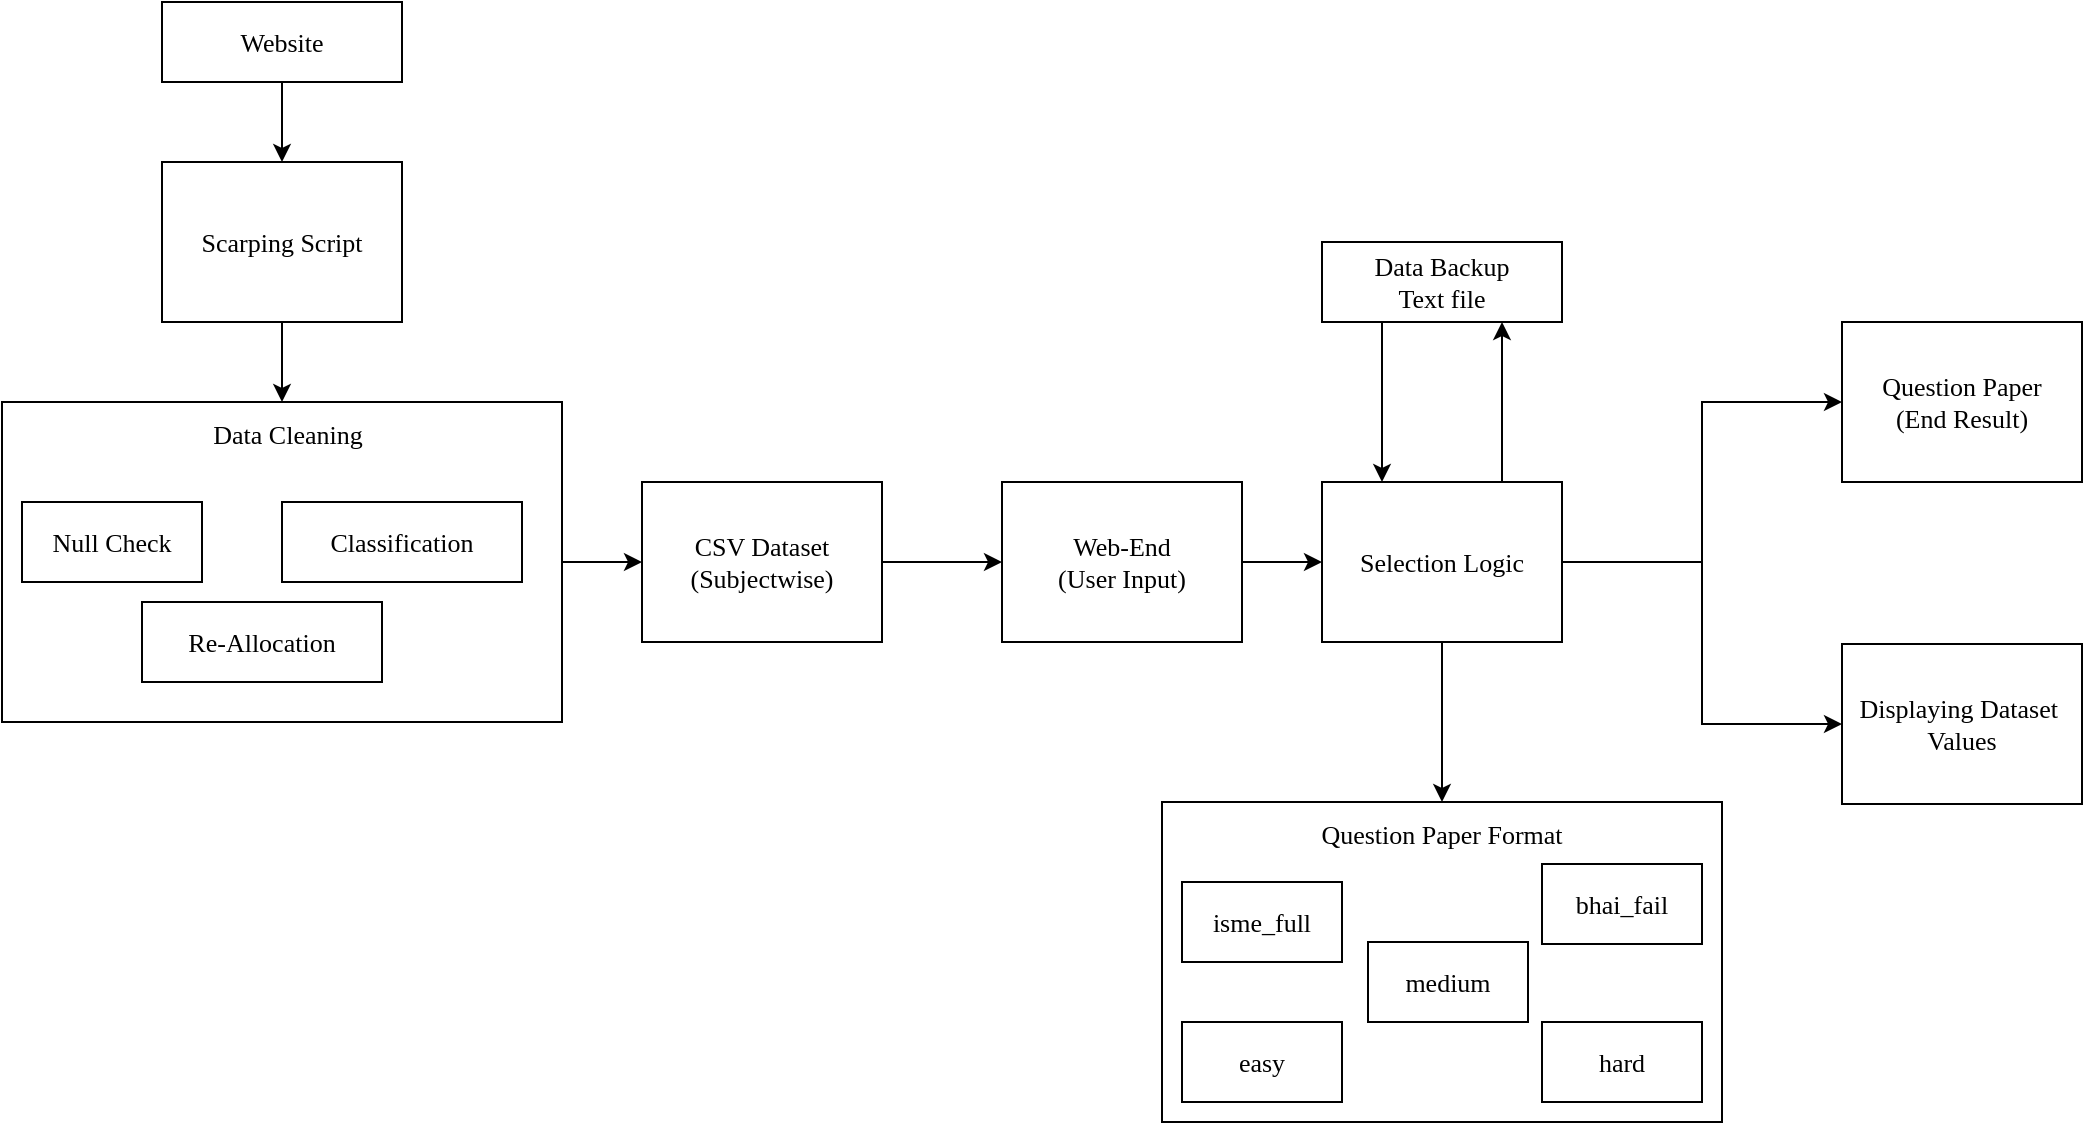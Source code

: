 <mxfile version="17.4.6" type="device"><diagram id="4kByyhs7Wqt3hhx4Buil" name="Page-1"><mxGraphModel dx="1021" dy="567" grid="1" gridSize="10" guides="1" tooltips="1" connect="1" arrows="1" fold="1" page="1" pageScale="1" pageWidth="850" pageHeight="1100" math="0" shadow="0"><root><mxCell id="0"/><mxCell id="1" parent="0"/><mxCell id="QmXiaS84AXUi3cb1Yz-S-23" style="edgeStyle=orthogonalEdgeStyle;rounded=0;orthogonalLoop=1;jettySize=auto;html=1;entryX=0.5;entryY=0;entryDx=0;entryDy=0;fontFamily=Times New Roman;fontSize=13;" edge="1" parent="1" source="QmXiaS84AXUi3cb1Yz-S-1" target="QmXiaS84AXUi3cb1Yz-S-2"><mxGeometry relative="1" as="geometry"/></mxCell><mxCell id="QmXiaS84AXUi3cb1Yz-S-1" value="Website" style="rounded=0;whiteSpace=wrap;html=1;fontFamily=Times New Roman;fontSize=13;" vertex="1" parent="1"><mxGeometry x="160" y="40" width="120" height="40" as="geometry"/></mxCell><mxCell id="QmXiaS84AXUi3cb1Yz-S-24" style="edgeStyle=orthogonalEdgeStyle;rounded=0;orthogonalLoop=1;jettySize=auto;html=1;entryX=0.5;entryY=0;entryDx=0;entryDy=0;fontFamily=Times New Roman;fontSize=13;" edge="1" parent="1" source="QmXiaS84AXUi3cb1Yz-S-2" target="QmXiaS84AXUi3cb1Yz-S-4"><mxGeometry relative="1" as="geometry"/></mxCell><mxCell id="QmXiaS84AXUi3cb1Yz-S-2" value="Scarping Script" style="rounded=0;whiteSpace=wrap;html=1;fontFamily=Times New Roman;fontSize=13;" vertex="1" parent="1"><mxGeometry x="160" y="120" width="120" height="80" as="geometry"/></mxCell><mxCell id="QmXiaS84AXUi3cb1Yz-S-25" style="edgeStyle=orthogonalEdgeStyle;rounded=0;orthogonalLoop=1;jettySize=auto;html=1;entryX=0;entryY=0.5;entryDx=0;entryDy=0;fontFamily=Times New Roman;fontSize=13;" edge="1" parent="1" source="QmXiaS84AXUi3cb1Yz-S-4" target="QmXiaS84AXUi3cb1Yz-S-9"><mxGeometry relative="1" as="geometry"/></mxCell><mxCell id="QmXiaS84AXUi3cb1Yz-S-4" value="" style="rounded=0;whiteSpace=wrap;html=1;fontFamily=Times New Roman;fontSize=13;" vertex="1" parent="1"><mxGeometry x="80" y="240" width="280" height="160" as="geometry"/></mxCell><mxCell id="QmXiaS84AXUi3cb1Yz-S-5" value="Data Cleaning" style="rounded=0;whiteSpace=wrap;html=1;strokeColor=none;fontFamily=Times New Roman;fontSize=13;" vertex="1" parent="1"><mxGeometry x="183" y="241" width="80" height="30" as="geometry"/></mxCell><mxCell id="QmXiaS84AXUi3cb1Yz-S-6" value="Null Check" style="rounded=0;whiteSpace=wrap;html=1;fontFamily=Times New Roman;fontSize=13;" vertex="1" parent="1"><mxGeometry x="90" y="290" width="90" height="40" as="geometry"/></mxCell><mxCell id="QmXiaS84AXUi3cb1Yz-S-7" value="Classification" style="rounded=0;whiteSpace=wrap;html=1;fontFamily=Times New Roman;fontSize=13;" vertex="1" parent="1"><mxGeometry x="220" y="290" width="120" height="40" as="geometry"/></mxCell><mxCell id="QmXiaS84AXUi3cb1Yz-S-8" value="Re-Allocation" style="rounded=0;whiteSpace=wrap;html=1;fontFamily=Times New Roman;fontSize=13;" vertex="1" parent="1"><mxGeometry x="150" y="340" width="120" height="40" as="geometry"/></mxCell><mxCell id="QmXiaS84AXUi3cb1Yz-S-26" style="edgeStyle=orthogonalEdgeStyle;rounded=0;orthogonalLoop=1;jettySize=auto;html=1;entryX=0;entryY=0.5;entryDx=0;entryDy=0;fontFamily=Times New Roman;fontSize=13;" edge="1" parent="1" source="QmXiaS84AXUi3cb1Yz-S-9" target="QmXiaS84AXUi3cb1Yz-S-17"><mxGeometry relative="1" as="geometry"/></mxCell><mxCell id="QmXiaS84AXUi3cb1Yz-S-9" value="CSV Dataset&lt;br style=&quot;font-size: 13px;&quot;&gt;(Subjectwise)" style="rounded=0;whiteSpace=wrap;html=1;fontFamily=Times New Roman;fontSize=13;" vertex="1" parent="1"><mxGeometry x="400" y="280" width="120" height="80" as="geometry"/></mxCell><mxCell id="QmXiaS84AXUi3cb1Yz-S-10" value="" style="rounded=0;whiteSpace=wrap;html=1;fontFamily=Times New Roman;fontSize=13;" vertex="1" parent="1"><mxGeometry x="660" y="440" width="280" height="160" as="geometry"/></mxCell><mxCell id="QmXiaS84AXUi3cb1Yz-S-11" value="Question Paper Format" style="rounded=0;whiteSpace=wrap;html=1;strokeColor=none;fontFamily=Times New Roman;fontSize=13;" vertex="1" parent="1"><mxGeometry x="720" y="441" width="160" height="30" as="geometry"/></mxCell><mxCell id="QmXiaS84AXUi3cb1Yz-S-12" value="isme_full" style="rounded=0;whiteSpace=wrap;html=1;fontFamily=Times New Roman;fontSize=13;" vertex="1" parent="1"><mxGeometry x="670" y="480" width="80" height="40" as="geometry"/></mxCell><mxCell id="QmXiaS84AXUi3cb1Yz-S-13" value="medium" style="rounded=0;whiteSpace=wrap;html=1;fontFamily=Times New Roman;fontSize=13;" vertex="1" parent="1"><mxGeometry x="763" y="510" width="80" height="40" as="geometry"/></mxCell><mxCell id="QmXiaS84AXUi3cb1Yz-S-14" value="easy" style="rounded=0;whiteSpace=wrap;html=1;fontFamily=Times New Roman;fontSize=13;" vertex="1" parent="1"><mxGeometry x="670" y="550" width="80" height="40" as="geometry"/></mxCell><mxCell id="QmXiaS84AXUi3cb1Yz-S-15" value="hard" style="rounded=0;whiteSpace=wrap;html=1;fontFamily=Times New Roman;fontSize=13;" vertex="1" parent="1"><mxGeometry x="850" y="550" width="80" height="40" as="geometry"/></mxCell><mxCell id="QmXiaS84AXUi3cb1Yz-S-16" value="bhai_fail" style="rounded=0;whiteSpace=wrap;html=1;fontFamily=Times New Roman;fontSize=13;" vertex="1" parent="1"><mxGeometry x="850" y="471" width="80" height="40" as="geometry"/></mxCell><mxCell id="QmXiaS84AXUi3cb1Yz-S-28" style="edgeStyle=orthogonalEdgeStyle;rounded=0;orthogonalLoop=1;jettySize=auto;html=1;entryX=0;entryY=0.5;entryDx=0;entryDy=0;fontFamily=Times New Roman;fontSize=13;" edge="1" parent="1" source="QmXiaS84AXUi3cb1Yz-S-17" target="QmXiaS84AXUi3cb1Yz-S-20"><mxGeometry relative="1" as="geometry"/></mxCell><mxCell id="QmXiaS84AXUi3cb1Yz-S-17" value="Web-End&lt;br style=&quot;font-size: 13px;&quot;&gt;(User Input)" style="rounded=0;whiteSpace=wrap;html=1;fontFamily=Times New Roman;fontSize=13;" vertex="1" parent="1"><mxGeometry x="580" y="280" width="120" height="80" as="geometry"/></mxCell><mxCell id="QmXiaS84AXUi3cb1Yz-S-18" value="Displaying Dataset&amp;nbsp;&lt;br style=&quot;font-size: 13px;&quot;&gt;Values" style="rounded=0;whiteSpace=wrap;html=1;fontFamily=Times New Roman;fontSize=13;" vertex="1" parent="1"><mxGeometry x="1000" y="361" width="120" height="80" as="geometry"/></mxCell><mxCell id="QmXiaS84AXUi3cb1Yz-S-30" style="edgeStyle=orthogonalEdgeStyle;rounded=0;orthogonalLoop=1;jettySize=auto;html=1;exitX=0.25;exitY=1;exitDx=0;exitDy=0;entryX=0.25;entryY=0;entryDx=0;entryDy=0;fontFamily=Times New Roman;fontSize=13;" edge="1" parent="1" source="QmXiaS84AXUi3cb1Yz-S-19" target="QmXiaS84AXUi3cb1Yz-S-20"><mxGeometry relative="1" as="geometry"/></mxCell><mxCell id="QmXiaS84AXUi3cb1Yz-S-19" value="Data Backup&lt;br style=&quot;font-size: 13px;&quot;&gt;Text file" style="rounded=0;whiteSpace=wrap;html=1;fontFamily=Times New Roman;fontSize=13;" vertex="1" parent="1"><mxGeometry x="740" y="160" width="120" height="40" as="geometry"/></mxCell><mxCell id="QmXiaS84AXUi3cb1Yz-S-31" style="edgeStyle=orthogonalEdgeStyle;rounded=0;orthogonalLoop=1;jettySize=auto;html=1;exitX=0.75;exitY=0;exitDx=0;exitDy=0;entryX=0.75;entryY=1;entryDx=0;entryDy=0;fontFamily=Times New Roman;fontSize=13;" edge="1" parent="1" source="QmXiaS84AXUi3cb1Yz-S-20" target="QmXiaS84AXUi3cb1Yz-S-19"><mxGeometry relative="1" as="geometry"/></mxCell><mxCell id="QmXiaS84AXUi3cb1Yz-S-32" style="edgeStyle=orthogonalEdgeStyle;rounded=0;orthogonalLoop=1;jettySize=auto;html=1;entryX=0.5;entryY=0;entryDx=0;entryDy=0;fontFamily=Times New Roman;fontSize=13;" edge="1" parent="1" source="QmXiaS84AXUi3cb1Yz-S-20" target="QmXiaS84AXUi3cb1Yz-S-10"><mxGeometry relative="1" as="geometry"/></mxCell><mxCell id="QmXiaS84AXUi3cb1Yz-S-33" style="edgeStyle=orthogonalEdgeStyle;rounded=0;orthogonalLoop=1;jettySize=auto;html=1;entryX=0;entryY=0.5;entryDx=0;entryDy=0;fontFamily=Times New Roman;fontSize=13;" edge="1" parent="1" source="QmXiaS84AXUi3cb1Yz-S-20" target="QmXiaS84AXUi3cb1Yz-S-22"><mxGeometry relative="1" as="geometry"/></mxCell><mxCell id="QmXiaS84AXUi3cb1Yz-S-34" style="edgeStyle=orthogonalEdgeStyle;rounded=0;orthogonalLoop=1;jettySize=auto;html=1;entryX=0;entryY=0.5;entryDx=0;entryDy=0;fontFamily=Times New Roman;fontSize=13;" edge="1" parent="1" source="QmXiaS84AXUi3cb1Yz-S-20" target="QmXiaS84AXUi3cb1Yz-S-18"><mxGeometry relative="1" as="geometry"/></mxCell><mxCell id="QmXiaS84AXUi3cb1Yz-S-20" value="Selection Logic" style="rounded=0;whiteSpace=wrap;html=1;fontFamily=Times New Roman;fontSize=13;" vertex="1" parent="1"><mxGeometry x="740" y="280" width="120" height="80" as="geometry"/></mxCell><mxCell id="QmXiaS84AXUi3cb1Yz-S-22" value="Question Paper&lt;br style=&quot;font-size: 13px;&quot;&gt;(End Result)" style="rounded=0;whiteSpace=wrap;html=1;fontFamily=Times New Roman;fontSize=13;" vertex="1" parent="1"><mxGeometry x="1000" y="200" width="120" height="80" as="geometry"/></mxCell></root></mxGraphModel></diagram></mxfile>